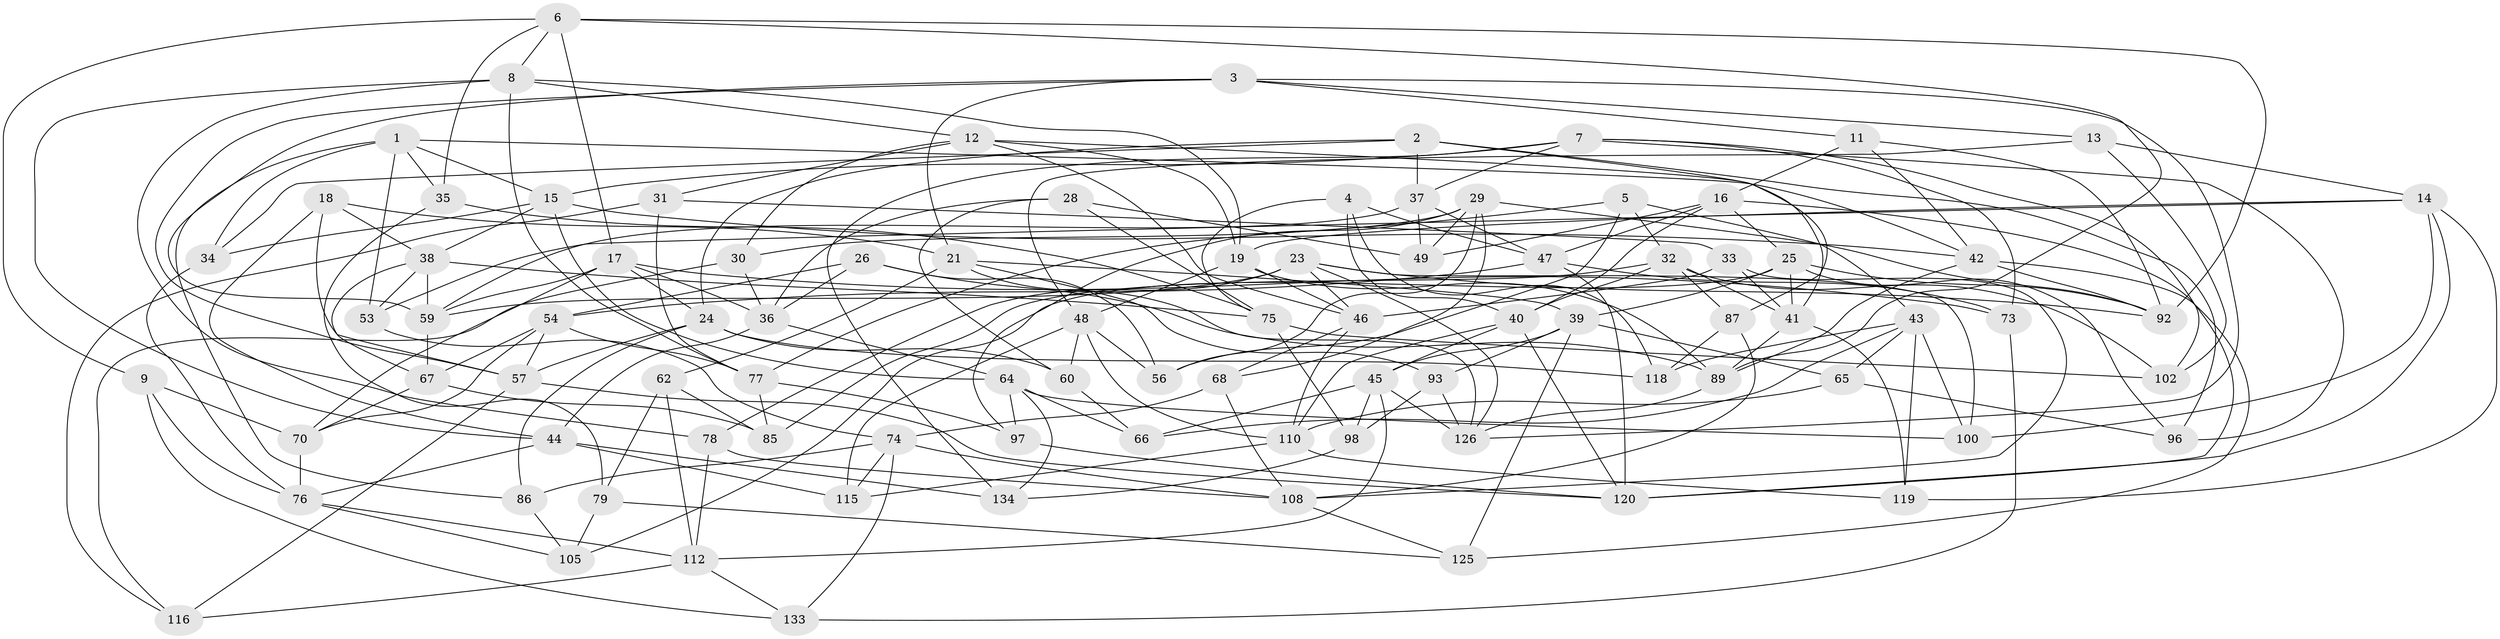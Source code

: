 // Generated by graph-tools (version 1.1) at 2025/24/03/03/25 07:24:23]
// undirected, 89 vertices, 224 edges
graph export_dot {
graph [start="1"]
  node [color=gray90,style=filled];
  1 [super="+10"];
  2 [super="+109"];
  3 [super="+22"];
  4;
  5;
  6 [super="+88"];
  7 [super="+72"];
  8 [super="+20"];
  9;
  11;
  12 [super="+107"];
  13;
  14 [super="+137"];
  15 [super="+80"];
  16 [super="+132"];
  17 [super="+94"];
  18;
  19 [super="+69"];
  21 [super="+95"];
  23 [super="+27"];
  24 [super="+106"];
  25 [super="+58"];
  26;
  28;
  29 [super="+71"];
  30;
  31;
  32 [super="+52"];
  33;
  34;
  35;
  36 [super="+50"];
  37 [super="+84"];
  38 [super="+90"];
  39 [super="+114"];
  40 [super="+99"];
  41 [super="+51"];
  42 [super="+121"];
  43 [super="+61"];
  44 [super="+82"];
  45 [super="+91"];
  46 [super="+104"];
  47 [super="+113"];
  48 [super="+55"];
  49;
  53;
  54 [super="+117"];
  56;
  57 [super="+111"];
  59 [super="+63"];
  60;
  62;
  64 [super="+83"];
  65;
  66;
  67 [super="+101"];
  68;
  70 [super="+135"];
  73;
  74 [super="+131"];
  75 [super="+81"];
  76 [super="+129"];
  77 [super="+128"];
  78;
  79;
  85;
  86;
  87;
  89 [super="+124"];
  92 [super="+103"];
  93;
  96;
  97;
  98;
  100;
  102;
  105;
  108 [super="+136"];
  110 [super="+130"];
  112 [super="+122"];
  115;
  116;
  118;
  119;
  120 [super="+123"];
  125;
  126 [super="+127"];
  133;
  134;
  1 -- 15;
  1 -- 53;
  1 -- 34;
  1 -- 35;
  1 -- 86;
  1 -- 42;
  2 -- 24;
  2 -- 96;
  2 -- 87;
  2 -- 34;
  2 -- 37 [weight=2];
  3 -- 21;
  3 -- 11;
  3 -- 13;
  3 -- 126;
  3 -- 57;
  3 -- 59;
  4 -- 75;
  4 -- 118;
  4 -- 40;
  4 -- 47;
  5 -- 56;
  5 -- 43;
  5 -- 77;
  5 -- 32;
  6 -- 92;
  6 -- 89;
  6 -- 8;
  6 -- 9;
  6 -- 35;
  6 -- 17;
  7 -- 73;
  7 -- 37;
  7 -- 96;
  7 -- 134;
  7 -- 15;
  7 -- 102;
  8 -- 77;
  8 -- 44;
  8 -- 19;
  8 -- 78;
  8 -- 12;
  9 -- 133;
  9 -- 70;
  9 -- 76;
  11 -- 16;
  11 -- 42;
  11 -- 92;
  12 -- 46;
  12 -- 30;
  12 -- 31;
  12 -- 41;
  12 -- 19;
  13 -- 102;
  13 -- 14;
  13 -- 48;
  14 -- 53;
  14 -- 120;
  14 -- 19;
  14 -- 100;
  14 -- 119;
  15 -- 34;
  15 -- 64;
  15 -- 38;
  15 -- 42;
  16 -- 120;
  16 -- 25;
  16 -- 49;
  16 -- 40;
  16 -- 47;
  17 -- 59;
  17 -- 70;
  17 -- 36;
  17 -- 24;
  17 -- 73;
  18 -- 38;
  18 -- 21;
  18 -- 57;
  18 -- 44;
  19 -- 89;
  19 -- 48;
  19 -- 46;
  21 -- 39;
  21 -- 93;
  21 -- 62;
  21 -- 126;
  23 -- 46;
  23 -- 100;
  23 -- 92;
  23 -- 78;
  23 -- 59;
  23 -- 126;
  24 -- 86;
  24 -- 118;
  24 -- 60;
  24 -- 57;
  25 -- 96;
  25 -- 41;
  25 -- 39;
  25 -- 92;
  25 -- 105;
  26 -- 56;
  26 -- 36;
  26 -- 89;
  26 -- 54;
  28 -- 60;
  28 -- 49;
  28 -- 36;
  28 -- 75;
  29 -- 56;
  29 -- 97;
  29 -- 30;
  29 -- 49;
  29 -- 68;
  29 -- 92;
  30 -- 36;
  30 -- 116;
  31 -- 116;
  31 -- 33;
  31 -- 77;
  32 -- 41;
  32 -- 87;
  32 -- 40;
  32 -- 85;
  32 -- 102;
  33 -- 41;
  33 -- 46;
  33 -- 108;
  34 -- 76;
  35 -- 79;
  35 -- 75;
  36 -- 64;
  36 -- 44;
  37 -- 49;
  37 -- 47;
  37 -- 59;
  38 -- 59;
  38 -- 53;
  38 -- 67;
  38 -- 75;
  39 -- 65;
  39 -- 125;
  39 -- 93;
  39 -- 45;
  40 -- 110;
  40 -- 120;
  40 -- 45;
  41 -- 89;
  41 -- 119;
  42 -- 92;
  42 -- 89;
  42 -- 125;
  43 -- 66;
  43 -- 65;
  43 -- 119;
  43 -- 100;
  43 -- 118;
  44 -- 134;
  44 -- 115;
  44 -- 76;
  45 -- 66;
  45 -- 126;
  45 -- 98;
  45 -- 112;
  46 -- 68;
  46 -- 110;
  47 -- 120;
  47 -- 73;
  47 -- 54;
  48 -- 60;
  48 -- 115;
  48 -- 56;
  48 -- 110;
  53 -- 74;
  54 -- 57;
  54 -- 70;
  54 -- 67;
  54 -- 77;
  57 -- 116;
  57 -- 120;
  59 -- 67;
  60 -- 66;
  62 -- 79;
  62 -- 112;
  62 -- 85;
  64 -- 66;
  64 -- 97;
  64 -- 100;
  64 -- 134;
  65 -- 96;
  65 -- 110;
  67 -- 70 [weight=2];
  67 -- 85;
  68 -- 108;
  68 -- 74;
  70 -- 76;
  73 -- 133;
  74 -- 86;
  74 -- 115;
  74 -- 108;
  74 -- 133;
  75 -- 102;
  75 -- 98;
  76 -- 105;
  76 -- 112;
  77 -- 85;
  77 -- 97;
  78 -- 112;
  78 -- 108;
  79 -- 125;
  79 -- 105;
  86 -- 105;
  87 -- 118;
  87 -- 108;
  89 -- 126;
  93 -- 98;
  93 -- 126;
  97 -- 120;
  98 -- 134;
  108 -- 125;
  110 -- 115;
  110 -- 119;
  112 -- 116;
  112 -- 133;
}
